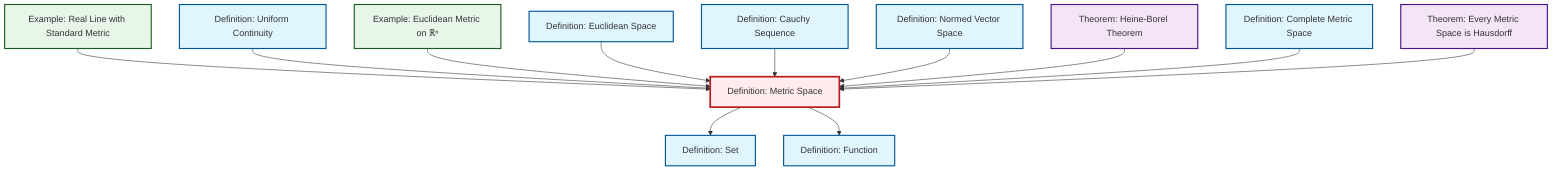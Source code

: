 graph TD
    classDef definition fill:#e1f5fe,stroke:#01579b,stroke-width:2px
    classDef theorem fill:#f3e5f5,stroke:#4a148c,stroke-width:2px
    classDef axiom fill:#fff3e0,stroke:#e65100,stroke-width:2px
    classDef example fill:#e8f5e9,stroke:#1b5e20,stroke-width:2px
    classDef current fill:#ffebee,stroke:#b71c1c,stroke-width:3px
    def-normed-vector-space["Definition: Normed Vector Space"]:::definition
    ex-real-line-metric["Example: Real Line with Standard Metric"]:::example
    def-function["Definition: Function"]:::definition
    thm-heine-borel["Theorem: Heine-Borel Theorem"]:::theorem
    def-euclidean-space["Definition: Euclidean Space"]:::definition
    def-uniform-continuity["Definition: Uniform Continuity"]:::definition
    thm-metric-hausdorff["Theorem: Every Metric Space is Hausdorff"]:::theorem
    ex-euclidean-metric["Example: Euclidean Metric on ℝⁿ"]:::example
    def-metric-space["Definition: Metric Space"]:::definition
    def-cauchy-sequence["Definition: Cauchy Sequence"]:::definition
    def-set["Definition: Set"]:::definition
    def-complete-metric-space["Definition: Complete Metric Space"]:::definition
    ex-real-line-metric --> def-metric-space
    def-uniform-continuity --> def-metric-space
    ex-euclidean-metric --> def-metric-space
    def-euclidean-space --> def-metric-space
    def-cauchy-sequence --> def-metric-space
    def-metric-space --> def-set
    def-normed-vector-space --> def-metric-space
    thm-heine-borel --> def-metric-space
    def-metric-space --> def-function
    def-complete-metric-space --> def-metric-space
    thm-metric-hausdorff --> def-metric-space
    class def-metric-space current
